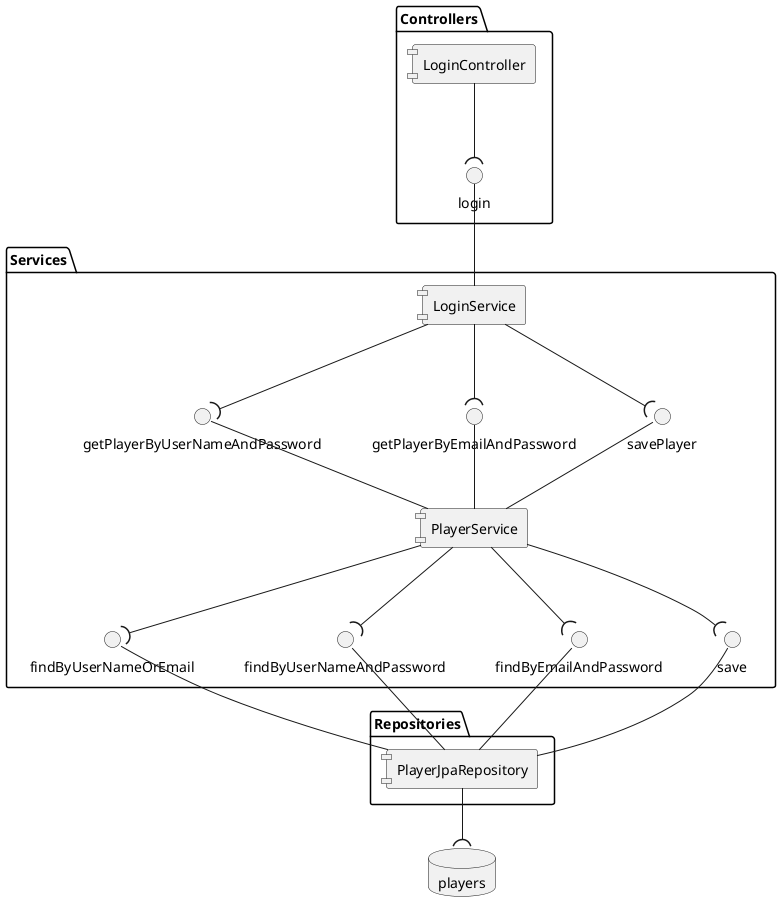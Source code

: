 @startuml
skinparam componentStyle uml1

database "players"

package "Controllers" {
[LoginController] --(login
}


package "Services" {
[LoginService] --(getPlayerByUserNameAndPassword
[LoginService] --(getPlayerByEmailAndPassword
[LoginService] --(savePlayer

[PlayerService] --(findByUserNameOrEmail
[PlayerService] --(findByUserNameAndPassword
[PlayerService] --(findByEmailAndPassword
[PlayerService] --(save

login --[LoginService]
getPlayerByUserNameAndPassword -- [PlayerService]
getPlayerByEmailAndPassword -- [PlayerService]
savePlayer -- [PlayerService]
}

package "Repositories" {
[PlayerJpaRepository] --("players"
save -- [PlayerJpaRepository]
findByUserNameOrEmail -- [PlayerJpaRepository]
findByUserNameAndPassword -- [PlayerJpaRepository]
findByEmailAndPassword -- [PlayerJpaRepository]
}

@enduml

getReferenceById --[PlayerJpaRepository]



getPlayerById -- [PlayerService]
savePlayer -- [PlayerService]
getPlayerByUserNameAndPassword -- [PlayerService]
getPlayerByEmailAndPassword -- [PlayerService]
